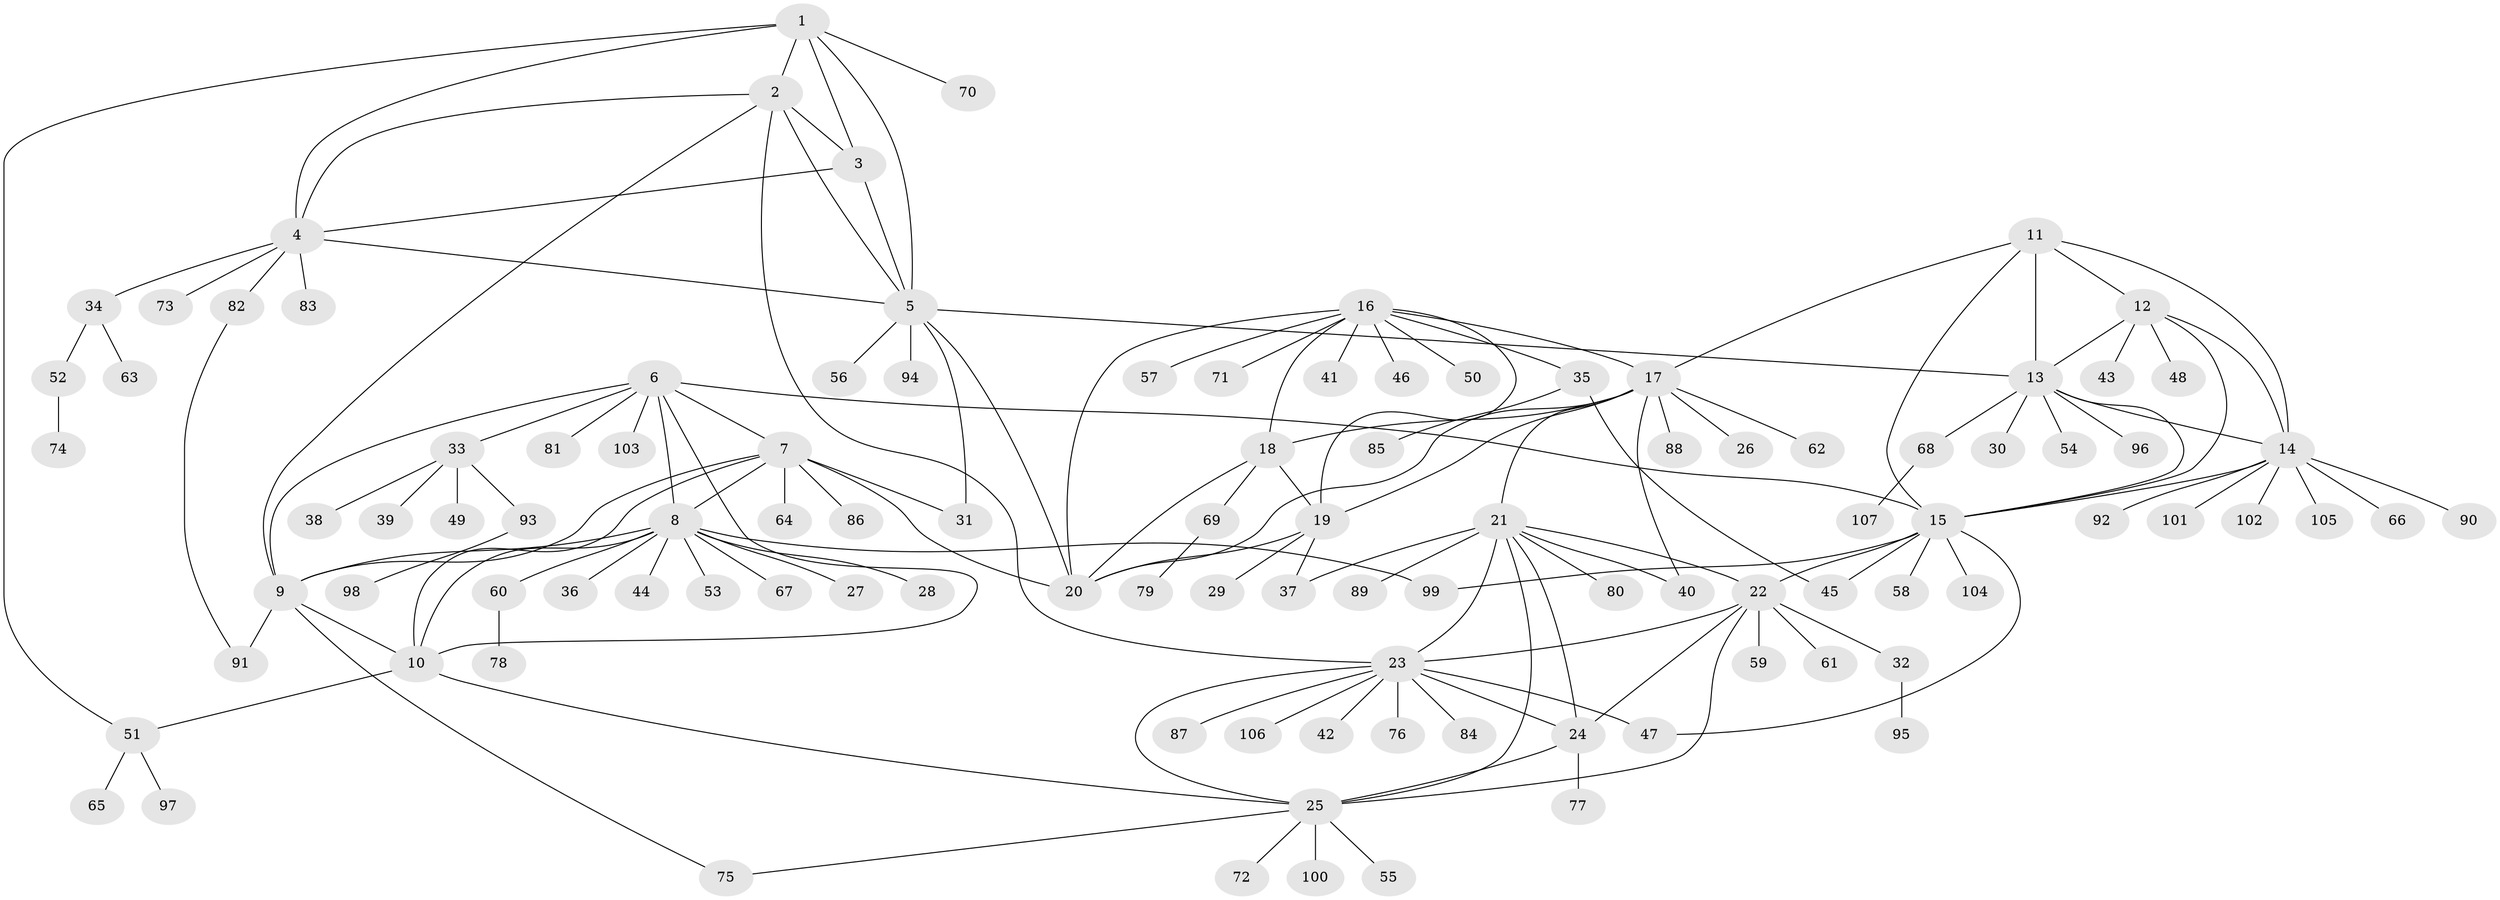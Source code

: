 // coarse degree distribution, {5: 0.05405405405405406, 3: 0.04054054054054054, 11: 0.02702702702702703, 7: 0.02702702702702703, 9: 0.02702702702702703, 6: 0.02702702702702703, 8: 0.05405405405405406, 12: 0.013513513513513514, 1: 0.6621621621621622, 2: 0.06756756756756757}
// Generated by graph-tools (version 1.1) at 2025/19/03/04/25 18:19:34]
// undirected, 107 vertices, 151 edges
graph export_dot {
graph [start="1"]
  node [color=gray90,style=filled];
  1;
  2;
  3;
  4;
  5;
  6;
  7;
  8;
  9;
  10;
  11;
  12;
  13;
  14;
  15;
  16;
  17;
  18;
  19;
  20;
  21;
  22;
  23;
  24;
  25;
  26;
  27;
  28;
  29;
  30;
  31;
  32;
  33;
  34;
  35;
  36;
  37;
  38;
  39;
  40;
  41;
  42;
  43;
  44;
  45;
  46;
  47;
  48;
  49;
  50;
  51;
  52;
  53;
  54;
  55;
  56;
  57;
  58;
  59;
  60;
  61;
  62;
  63;
  64;
  65;
  66;
  67;
  68;
  69;
  70;
  71;
  72;
  73;
  74;
  75;
  76;
  77;
  78;
  79;
  80;
  81;
  82;
  83;
  84;
  85;
  86;
  87;
  88;
  89;
  90;
  91;
  92;
  93;
  94;
  95;
  96;
  97;
  98;
  99;
  100;
  101;
  102;
  103;
  104;
  105;
  106;
  107;
  1 -- 2;
  1 -- 3;
  1 -- 4;
  1 -- 5;
  1 -- 51;
  1 -- 70;
  2 -- 3;
  2 -- 4;
  2 -- 5;
  2 -- 9;
  2 -- 23;
  3 -- 4;
  3 -- 5;
  4 -- 5;
  4 -- 34;
  4 -- 73;
  4 -- 82;
  4 -- 83;
  5 -- 13;
  5 -- 20;
  5 -- 31;
  5 -- 56;
  5 -- 94;
  6 -- 7;
  6 -- 8;
  6 -- 9;
  6 -- 10;
  6 -- 15;
  6 -- 33;
  6 -- 81;
  6 -- 103;
  7 -- 8;
  7 -- 9;
  7 -- 10;
  7 -- 20;
  7 -- 31;
  7 -- 64;
  7 -- 86;
  8 -- 9;
  8 -- 10;
  8 -- 27;
  8 -- 28;
  8 -- 36;
  8 -- 44;
  8 -- 53;
  8 -- 60;
  8 -- 67;
  8 -- 99;
  9 -- 10;
  9 -- 75;
  9 -- 91;
  10 -- 25;
  10 -- 51;
  11 -- 12;
  11 -- 13;
  11 -- 14;
  11 -- 15;
  11 -- 17;
  12 -- 13;
  12 -- 14;
  12 -- 15;
  12 -- 43;
  12 -- 48;
  13 -- 14;
  13 -- 15;
  13 -- 30;
  13 -- 54;
  13 -- 68;
  13 -- 96;
  14 -- 15;
  14 -- 66;
  14 -- 90;
  14 -- 92;
  14 -- 101;
  14 -- 102;
  14 -- 105;
  15 -- 22;
  15 -- 45;
  15 -- 47;
  15 -- 58;
  15 -- 99;
  15 -- 104;
  16 -- 17;
  16 -- 18;
  16 -- 19;
  16 -- 20;
  16 -- 35;
  16 -- 41;
  16 -- 46;
  16 -- 50;
  16 -- 57;
  16 -- 71;
  17 -- 18;
  17 -- 19;
  17 -- 20;
  17 -- 21;
  17 -- 26;
  17 -- 40;
  17 -- 62;
  17 -- 88;
  18 -- 19;
  18 -- 20;
  18 -- 69;
  19 -- 20;
  19 -- 29;
  19 -- 37;
  21 -- 22;
  21 -- 23;
  21 -- 24;
  21 -- 25;
  21 -- 37;
  21 -- 40;
  21 -- 80;
  21 -- 89;
  22 -- 23;
  22 -- 24;
  22 -- 25;
  22 -- 32;
  22 -- 59;
  22 -- 61;
  23 -- 24;
  23 -- 25;
  23 -- 42;
  23 -- 47;
  23 -- 76;
  23 -- 84;
  23 -- 87;
  23 -- 106;
  24 -- 25;
  24 -- 77;
  25 -- 55;
  25 -- 72;
  25 -- 75;
  25 -- 100;
  32 -- 95;
  33 -- 38;
  33 -- 39;
  33 -- 49;
  33 -- 93;
  34 -- 52;
  34 -- 63;
  35 -- 45;
  35 -- 85;
  51 -- 65;
  51 -- 97;
  52 -- 74;
  60 -- 78;
  68 -- 107;
  69 -- 79;
  82 -- 91;
  93 -- 98;
}
